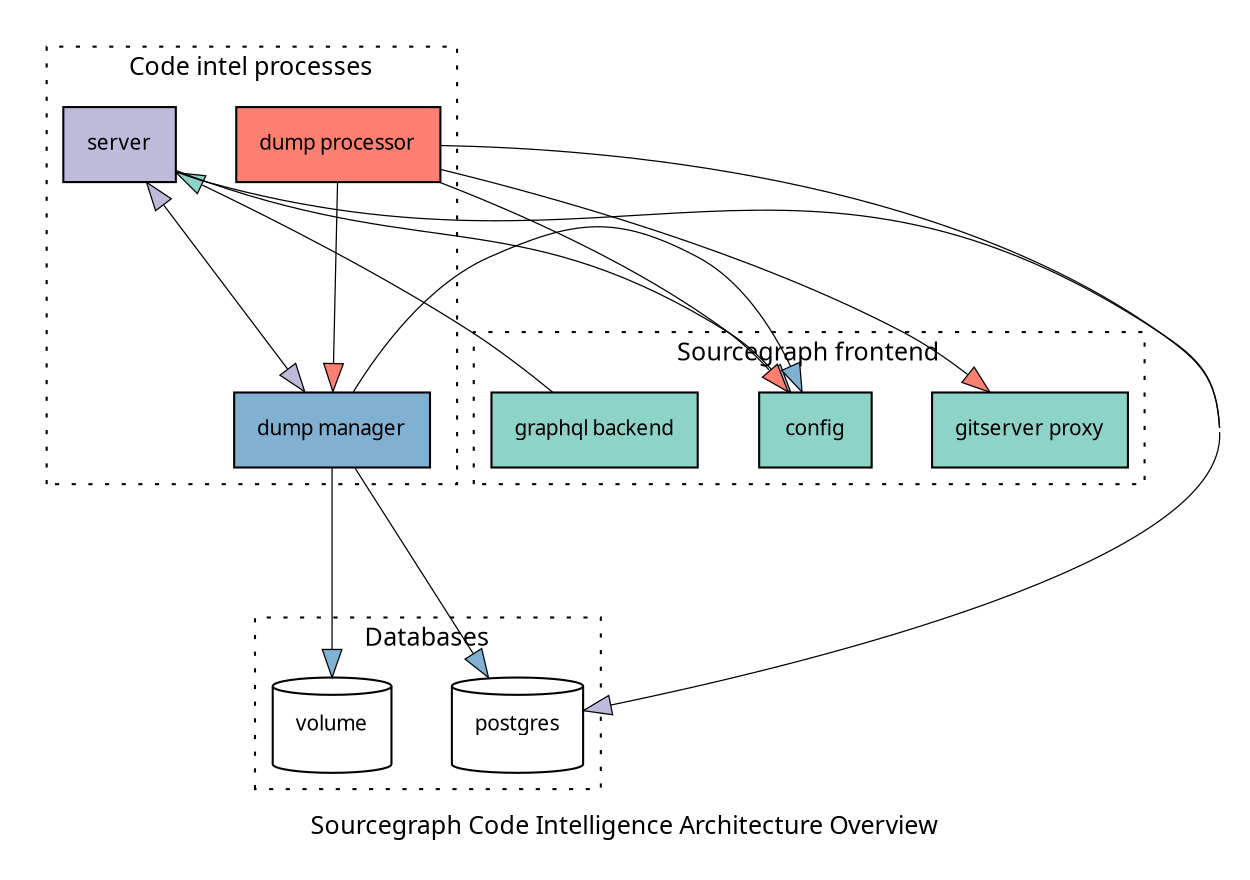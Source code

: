 digraph architecture {
    label="Sourcegraph Code Intelligence Architecture Overview"
    rankdir=TD
    ratio=fill
    concentrate=true
    ranksep=1.4
    nodesep=0.4
    stylesheet="/assets/architecture.css"

    graph [
        fontname="Iosevka"
        fontsize=12
        pad=0.2
    ]

    node [
        colorscheme="set312"
        style="filled"
        fillcolor="white"
        shape="rectangle"
        fontname="Iosevka"
        fontsize=10
        margin=0.15
        target="_blank"
    ]

    edge [
        colorscheme="set312"
        penwidth=0.6
        arrowtail=invis
        arrowsize=1.35
    ]

    subgraph cluster_frontend {
        label="Sourcegraph frontend"
        rank="same"
        graph [style="dotted"]
        node [fillcolor="1"]

        frontend_graphqlbackend [
            label="graphql backend"
        ]

        frontend_gitserver_proxy [
            label="gitserver proxy"
        ]

        frontend_config [
            label="config"
        ]
    }

    subgraph cluster_services {
        label="Code intel processes"
        rank="same"
        graph [style="dotted"]
        node [fillcolor="2"]

        lsif_server [
            label="server"
            fillcolor="3"
            URL="https://github.com/sourcegraph/sourcegraph/tree/master/lsif/src/cmd/server"
        ]
        lsif_dump_processor [
            label="dump processor"
            fillcolor="4"
            URL="https://github.com/sourcegraph/sourcegraph/tree/master/lsif/src/cmd/dump-processor"
        ]
        lsif_dump_manager [
            label="dump manager"
            fillcolor="5"
            URL="https://github.com/sourcegraph/sourcegraph/tree/master/lsif/src/cmd/dump-manager"
        ]
    }

    subgraph cluster_databases {
        label="Databases"
        rank="same"
        graph [style="dotted"]
        node [shape="cylinder"]

        postgres [label="postgres"]
        volume [label="volume"]
    }

    frontend_graphqlbackend -> {
        lsif_server
    } [
        fillcolor="1"
    ]

    lsif_server -> {
        lsif_dump_manager,
        postgres,
        frontend_config
    } [
        fillcolor="3"
    ]

    lsif_dump_processor -> {
        lsif_dump_manager,
        postgres,
        frontend_gitserver_proxy,
        frontend_config
    } [
        fillcolor="4"
    ]

    lsif_dump_manager -> {
        lsif_server,
        volume,
        postgres,
        frontend_config
    } [
        fillcolor="5"
    ]
}
